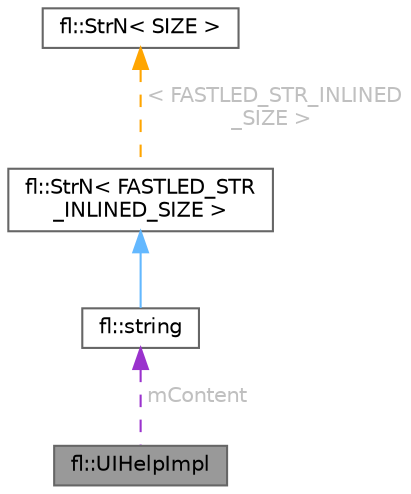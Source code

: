 digraph "fl::UIHelpImpl"
{
 // INTERACTIVE_SVG=YES
 // LATEX_PDF_SIZE
  bgcolor="transparent";
  edge [fontname=Helvetica,fontsize=10,labelfontname=Helvetica,labelfontsize=10];
  node [fontname=Helvetica,fontsize=10,shape=box,height=0.2,width=0.4];
  Node1 [id="Node000001",label="fl::UIHelpImpl",height=0.2,width=0.4,color="gray40", fillcolor="grey60", style="filled", fontcolor="black",tooltip=" "];
  Node2 -> Node1 [id="edge1_Node000001_Node000002",dir="back",color="darkorchid3",style="dashed",tooltip=" ",label=" mContent",fontcolor="grey" ];
  Node2 [id="Node000002",label="fl::string",height=0.2,width=0.4,color="gray40", fillcolor="white", style="filled",URL="$d2/db2/classfl_1_1string.html",tooltip=" "];
  Node3 -> Node2 [id="edge2_Node000002_Node000003",dir="back",color="steelblue1",style="solid",tooltip=" "];
  Node3 [id="Node000003",label="fl::StrN\< FASTLED_STR\l_INLINED_SIZE \>",height=0.2,width=0.4,color="gray40", fillcolor="white", style="filled",URL="$dc/d96/classfl_1_1_str_n.html",tooltip=" "];
  Node4 -> Node3 [id="edge3_Node000003_Node000004",dir="back",color="orange",style="dashed",tooltip=" ",label=" \< FASTLED_STR_INLINED\l_SIZE \>",fontcolor="grey" ];
  Node4 [id="Node000004",label="fl::StrN\< SIZE \>",height=0.2,width=0.4,color="gray40", fillcolor="white", style="filled",URL="$dc/d96/classfl_1_1_str_n.html",tooltip=" "];
}
